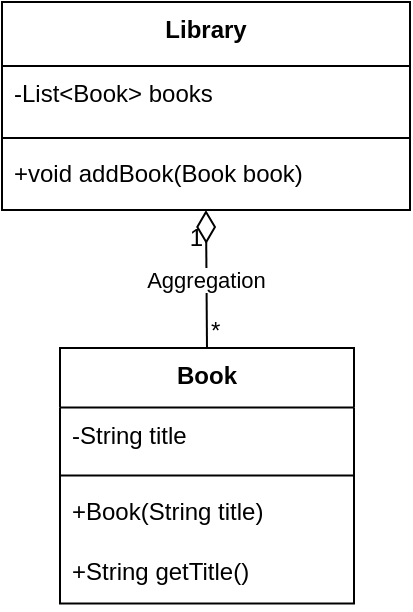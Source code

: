 <mxfile version="24.5.4" type="github">
  <diagram name="Page-1" id="TZSCoD3dUOtqT1MIAgJ_">
    <mxGraphModel dx="1434" dy="707" grid="1" gridSize="10" guides="1" tooltips="1" connect="1" arrows="1" fold="1" page="1" pageScale="1" pageWidth="850" pageHeight="1100" math="0" shadow="0">
      <root>
        <mxCell id="0" />
        <mxCell id="1" parent="0" />
        <mxCell id="WkMUglvqvCnCkN0zO65o-1" value="Library" style="swimlane;fontStyle=1;align=center;verticalAlign=top;childLayout=stackLayout;horizontal=1;startSize=32;horizontalStack=0;resizeParent=1;resizeParentMax=0;resizeLast=0;collapsible=0;marginBottom=0;" vertex="1" parent="1">
          <mxGeometry x="20" y="20" width="204" height="104" as="geometry" />
        </mxCell>
        <mxCell id="WkMUglvqvCnCkN0zO65o-2" value="-List&lt;Book&gt; books" style="text;strokeColor=none;fillColor=none;align=left;verticalAlign=top;spacingLeft=4;spacingRight=4;overflow=hidden;rotatable=0;points=[[0,0.5],[1,0.5]];portConstraint=eastwest;" vertex="1" parent="WkMUglvqvCnCkN0zO65o-1">
          <mxGeometry y="32" width="204" height="32" as="geometry" />
        </mxCell>
        <mxCell id="WkMUglvqvCnCkN0zO65o-3" style="line;strokeWidth=1;fillColor=none;align=left;verticalAlign=middle;spacingTop=-1;spacingLeft=3;spacingRight=3;rotatable=0;labelPosition=right;points=[];portConstraint=eastwest;strokeColor=inherit;" vertex="1" parent="WkMUglvqvCnCkN0zO65o-1">
          <mxGeometry y="64" width="204" height="8" as="geometry" />
        </mxCell>
        <mxCell id="WkMUglvqvCnCkN0zO65o-4" value="+void addBook(Book book)" style="text;strokeColor=none;fillColor=none;align=left;verticalAlign=top;spacingLeft=4;spacingRight=4;overflow=hidden;rotatable=0;points=[[0,0.5],[1,0.5]];portConstraint=eastwest;" vertex="1" parent="WkMUglvqvCnCkN0zO65o-1">
          <mxGeometry y="72" width="204" height="32" as="geometry" />
        </mxCell>
        <mxCell id="WkMUglvqvCnCkN0zO65o-5" value="Book" style="swimlane;fontStyle=1;align=center;verticalAlign=top;childLayout=stackLayout;horizontal=1;startSize=29.75;horizontalStack=0;resizeParent=1;resizeParentMax=0;resizeLast=0;collapsible=0;marginBottom=0;" vertex="1" parent="1">
          <mxGeometry x="49" y="193" width="147" height="127.75" as="geometry" />
        </mxCell>
        <mxCell id="WkMUglvqvCnCkN0zO65o-6" value="-String title" style="text;strokeColor=none;fillColor=none;align=left;verticalAlign=top;spacingLeft=4;spacingRight=4;overflow=hidden;rotatable=0;points=[[0,0.5],[1,0.5]];portConstraint=eastwest;" vertex="1" parent="WkMUglvqvCnCkN0zO65o-5">
          <mxGeometry y="29.75" width="147" height="30" as="geometry" />
        </mxCell>
        <mxCell id="WkMUglvqvCnCkN0zO65o-7" style="line;strokeWidth=1;fillColor=none;align=left;verticalAlign=middle;spacingTop=-1;spacingLeft=3;spacingRight=3;rotatable=0;labelPosition=right;points=[];portConstraint=eastwest;strokeColor=inherit;" vertex="1" parent="WkMUglvqvCnCkN0zO65o-5">
          <mxGeometry y="59.75" width="147" height="8" as="geometry" />
        </mxCell>
        <mxCell id="WkMUglvqvCnCkN0zO65o-8" value="+Book(String title)" style="text;strokeColor=none;fillColor=none;align=left;verticalAlign=top;spacingLeft=4;spacingRight=4;overflow=hidden;rotatable=0;points=[[0,0.5],[1,0.5]];portConstraint=eastwest;" vertex="1" parent="WkMUglvqvCnCkN0zO65o-5">
          <mxGeometry y="67.75" width="147" height="30" as="geometry" />
        </mxCell>
        <mxCell id="WkMUglvqvCnCkN0zO65o-9" value="+String getTitle()" style="text;strokeColor=none;fillColor=none;align=left;verticalAlign=top;spacingLeft=4;spacingRight=4;overflow=hidden;rotatable=0;points=[[0,0.5],[1,0.5]];portConstraint=eastwest;" vertex="1" parent="WkMUglvqvCnCkN0zO65o-5">
          <mxGeometry y="97.75" width="147" height="30" as="geometry" />
        </mxCell>
        <mxCell id="WkMUglvqvCnCkN0zO65o-10" value="Aggregation" style="curved=1;startArrow=diamondThin;startSize=14;startFill=0;endArrow=none;exitX=0.5;exitY=1;entryX=0.5;entryY=0;rounded=0;" edge="1" parent="1" source="WkMUglvqvCnCkN0zO65o-1" target="WkMUglvqvCnCkN0zO65o-5">
          <mxGeometry relative="1" as="geometry">
            <Array as="points" />
          </mxGeometry>
        </mxCell>
        <mxCell id="WkMUglvqvCnCkN0zO65o-11" value="1" style="edgeLabel;resizable=0;labelBackgroundColor=none;fontSize=12;align=right;verticalAlign=top;" vertex="1" parent="WkMUglvqvCnCkN0zO65o-10">
          <mxGeometry x="-1" relative="1" as="geometry" />
        </mxCell>
        <mxCell id="WkMUglvqvCnCkN0zO65o-12" value="*" style="edgeLabel;resizable=0;labelBackgroundColor=none;fontSize=12;align=left;verticalAlign=bottom;" vertex="1" parent="WkMUglvqvCnCkN0zO65o-10">
          <mxGeometry x="1" relative="1" as="geometry" />
        </mxCell>
      </root>
    </mxGraphModel>
  </diagram>
</mxfile>
